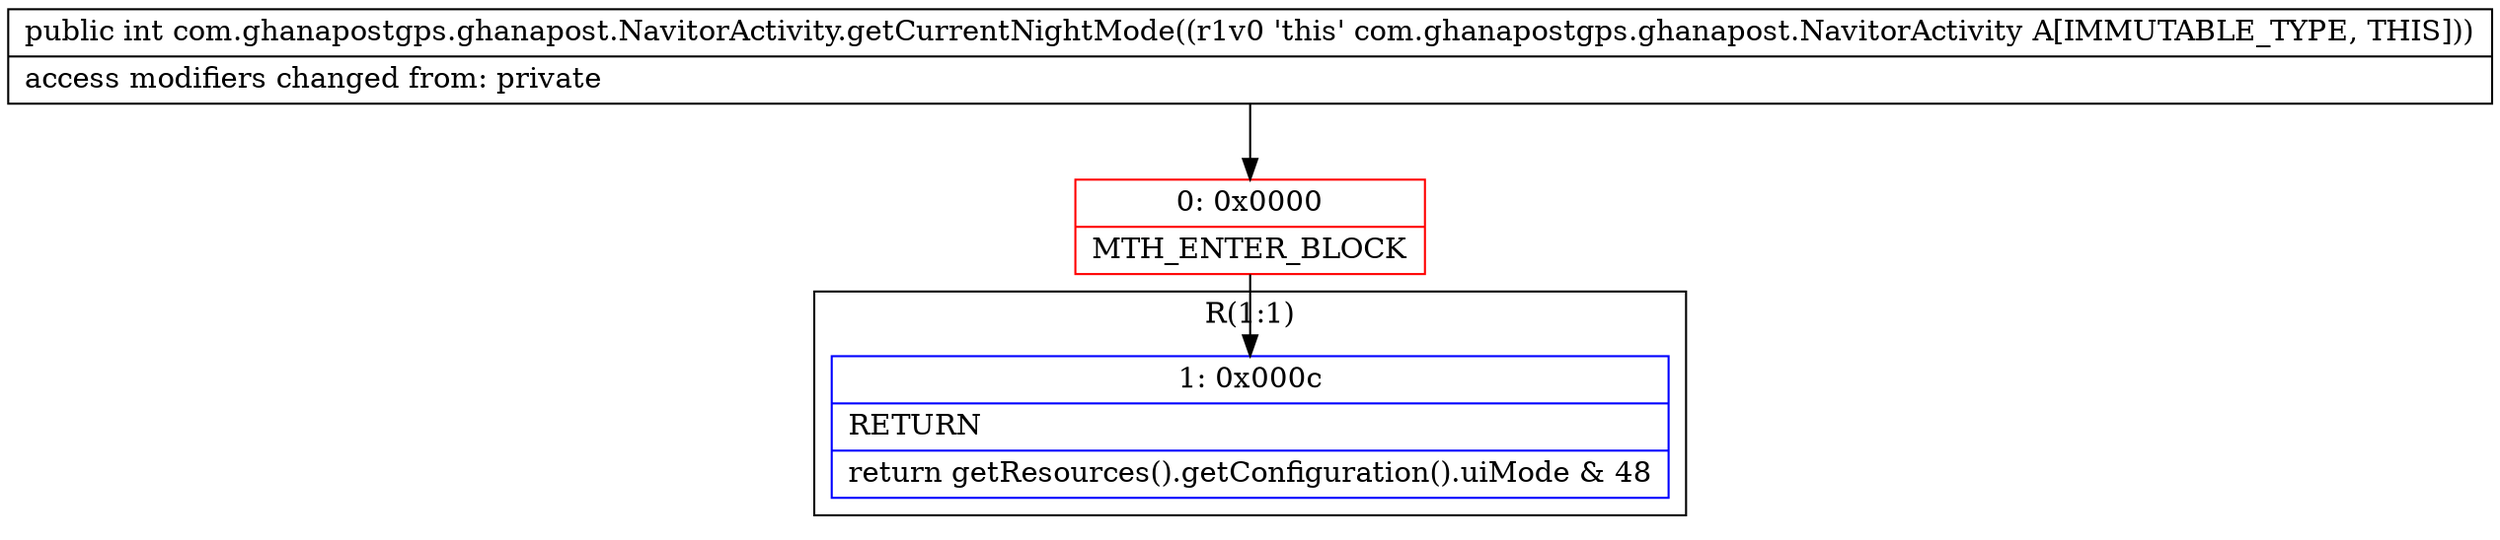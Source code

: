 digraph "CFG forcom.ghanapostgps.ghanapost.NavitorActivity.getCurrentNightMode()I" {
subgraph cluster_Region_1384621054 {
label = "R(1:1)";
node [shape=record,color=blue];
Node_1 [shape=record,label="{1\:\ 0x000c|RETURN\l|return getResources().getConfiguration().uiMode & 48\l}"];
}
Node_0 [shape=record,color=red,label="{0\:\ 0x0000|MTH_ENTER_BLOCK\l}"];
MethodNode[shape=record,label="{public int com.ghanapostgps.ghanapost.NavitorActivity.getCurrentNightMode((r1v0 'this' com.ghanapostgps.ghanapost.NavitorActivity A[IMMUTABLE_TYPE, THIS]))  | access modifiers changed from: private\l}"];
MethodNode -> Node_0;
Node_0 -> Node_1;
}

